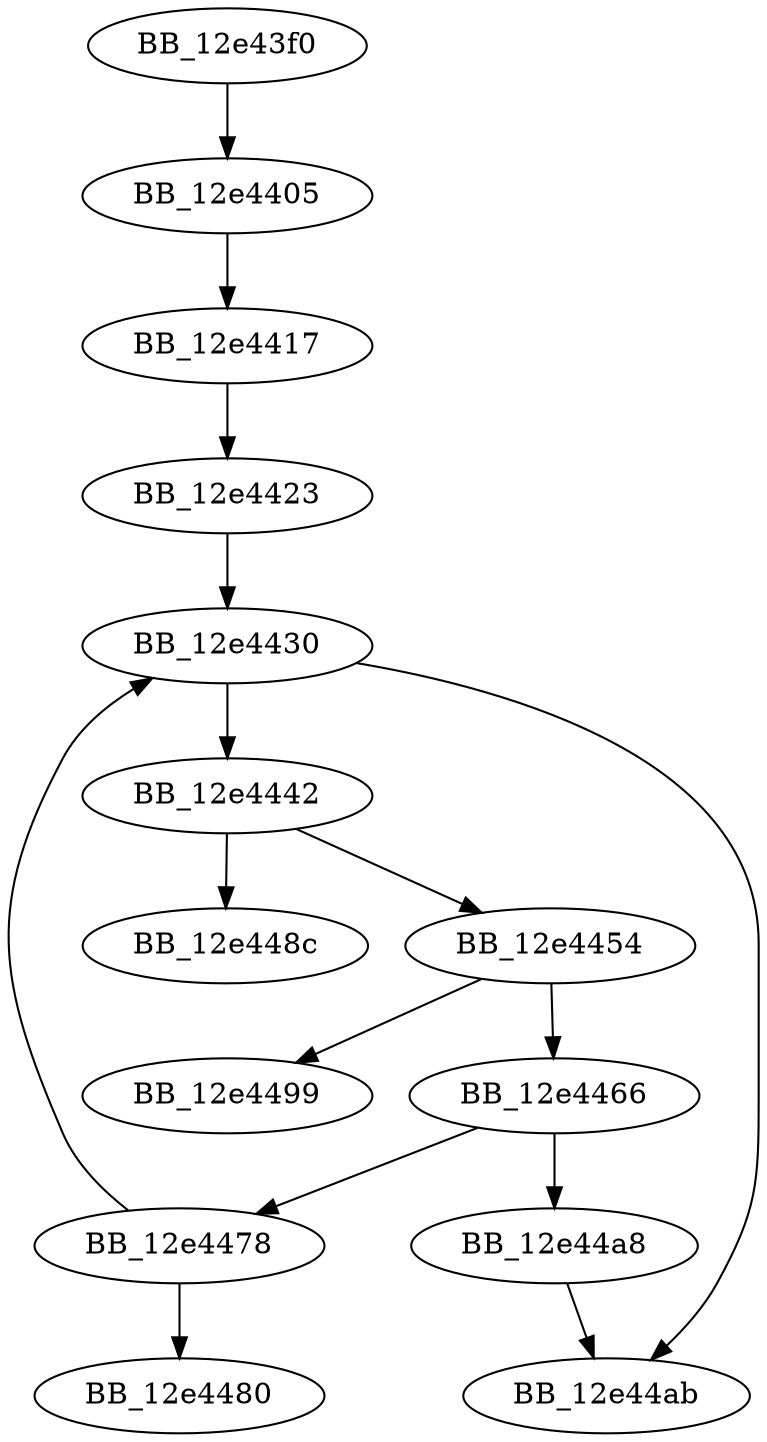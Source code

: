 DiGraph sub_12E43F0{
BB_12e43f0->BB_12e4405
BB_12e4405->BB_12e4417
BB_12e4417->BB_12e4423
BB_12e4423->BB_12e4430
BB_12e4430->BB_12e4442
BB_12e4430->BB_12e44ab
BB_12e4442->BB_12e4454
BB_12e4442->BB_12e448c
BB_12e4454->BB_12e4466
BB_12e4454->BB_12e4499
BB_12e4466->BB_12e4478
BB_12e4466->BB_12e44a8
BB_12e4478->BB_12e4430
BB_12e4478->BB_12e4480
BB_12e44a8->BB_12e44ab
}
